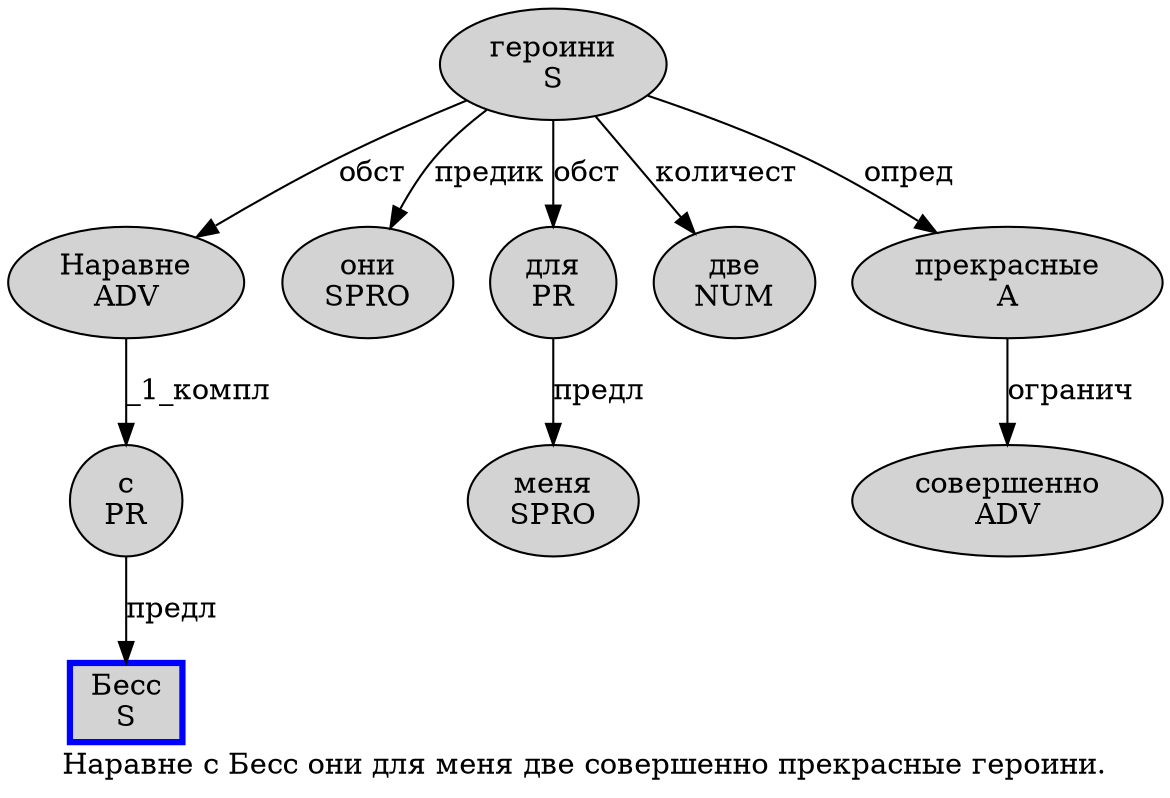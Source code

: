 digraph SENTENCE_521 {
	graph [label="Наравне с Бесс они для меня две совершенно прекрасные героини."]
	node [style=filled]
		0 [label="Наравне
ADV" color="" fillcolor=lightgray penwidth=1 shape=ellipse]
		1 [label="с
PR" color="" fillcolor=lightgray penwidth=1 shape=ellipse]
		2 [label="Бесс
S" color=blue fillcolor=lightgray penwidth=3 shape=box]
		3 [label="они
SPRO" color="" fillcolor=lightgray penwidth=1 shape=ellipse]
		4 [label="для
PR" color="" fillcolor=lightgray penwidth=1 shape=ellipse]
		5 [label="меня
SPRO" color="" fillcolor=lightgray penwidth=1 shape=ellipse]
		6 [label="две
NUM" color="" fillcolor=lightgray penwidth=1 shape=ellipse]
		7 [label="совершенно
ADV" color="" fillcolor=lightgray penwidth=1 shape=ellipse]
		8 [label="прекрасные
A" color="" fillcolor=lightgray penwidth=1 shape=ellipse]
		9 [label="героини
S" color="" fillcolor=lightgray penwidth=1 shape=ellipse]
			8 -> 7 [label="огранич"]
			4 -> 5 [label="предл"]
			1 -> 2 [label="предл"]
			9 -> 0 [label="обст"]
			9 -> 3 [label="предик"]
			9 -> 4 [label="обст"]
			9 -> 6 [label="количест"]
			9 -> 8 [label="опред"]
			0 -> 1 [label="_1_компл"]
}